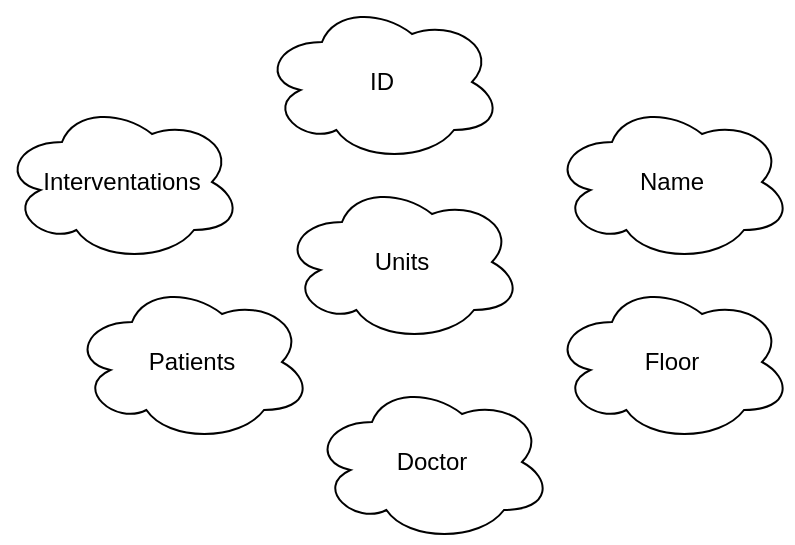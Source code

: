 <mxfile>
    <diagram id="rUnBcGdYviLbZ6ZqeBeY" name="Page-1">
        <mxGraphModel dx="808" dy="568" grid="1" gridSize="10" guides="1" tooltips="1" connect="1" arrows="1" fold="1" page="1" pageScale="1" pageWidth="850" pageHeight="1100" math="0" shadow="0">
            <root>
                <mxCell id="0"/>
                <mxCell id="1" parent="0"/>
                <mxCell id="2" value="Units" style="ellipse;shape=cloud;whiteSpace=wrap;html=1;" vertex="1" parent="1">
                    <mxGeometry x="350" y="210" width="120" height="80" as="geometry"/>
                </mxCell>
                <mxCell id="3" value="ID" style="ellipse;shape=cloud;whiteSpace=wrap;html=1;" vertex="1" parent="1">
                    <mxGeometry x="340" y="120" width="120" height="80" as="geometry"/>
                </mxCell>
                <mxCell id="4" value="Name" style="ellipse;shape=cloud;whiteSpace=wrap;html=1;" vertex="1" parent="1">
                    <mxGeometry x="485" y="170" width="120" height="80" as="geometry"/>
                </mxCell>
                <mxCell id="5" value="Floor" style="ellipse;shape=cloud;whiteSpace=wrap;html=1;" vertex="1" parent="1">
                    <mxGeometry x="485" y="260" width="120" height="80" as="geometry"/>
                </mxCell>
                <mxCell id="6" value="Doctor" style="ellipse;shape=cloud;whiteSpace=wrap;html=1;" vertex="1" parent="1">
                    <mxGeometry x="365" y="310" width="120" height="80" as="geometry"/>
                </mxCell>
                <mxCell id="7" value="Patients" style="ellipse;shape=cloud;whiteSpace=wrap;html=1;" vertex="1" parent="1">
                    <mxGeometry x="245" y="260" width="120" height="80" as="geometry"/>
                </mxCell>
                <mxCell id="8" value="Interventations" style="ellipse;shape=cloud;whiteSpace=wrap;html=1;" vertex="1" parent="1">
                    <mxGeometry x="210" y="170" width="120" height="80" as="geometry"/>
                </mxCell>
            </root>
        </mxGraphModel>
    </diagram>
    <diagram id="jZa3lGoeR_PxOjrDQ6WW" name="Page-2">
        <mxGraphModel dx="1658" dy="568" grid="1" gridSize="10" guides="1" tooltips="1" connect="1" arrows="1" fold="1" page="1" pageScale="1" pageWidth="850" pageHeight="1100" math="0" shadow="0">
            <root>
                <mxCell id="0"/>
                <mxCell id="1" parent="0"/>
                <mxCell id="gA0CrIoxSmekVNQkJnSw-7" style="edgeStyle=none;html=1;exitX=0.5;exitY=1;exitDx=0;exitDy=0;entryX=0.5;entryY=0;entryDx=0;entryDy=0;" edge="1" parent="1" source="gA0CrIoxSmekVNQkJnSw-1" target="gA0CrIoxSmekVNQkJnSw-6">
                    <mxGeometry relative="1" as="geometry"/>
                </mxCell>
                <mxCell id="gA0CrIoxSmekVNQkJnSw-9" style="edgeStyle=none;html=1;exitX=0.5;exitY=0;exitDx=0;exitDy=0;entryX=0.5;entryY=1;entryDx=0;entryDy=0;" edge="1" parent="1" source="gA0CrIoxSmekVNQkJnSw-1" target="gA0CrIoxSmekVNQkJnSw-3">
                    <mxGeometry relative="1" as="geometry"/>
                </mxCell>
                <mxCell id="gA0CrIoxSmekVNQkJnSw-10" style="edgeStyle=none;html=1;exitX=1;exitY=0.5;exitDx=0;exitDy=0;entryX=0.017;entryY=0.69;entryDx=0;entryDy=0;entryPerimeter=0;" edge="1" parent="1" source="gA0CrIoxSmekVNQkJnSw-1" target="gA0CrIoxSmekVNQkJnSw-4">
                    <mxGeometry relative="1" as="geometry"/>
                </mxCell>
                <mxCell id="gA0CrIoxSmekVNQkJnSw-11" style="edgeStyle=none;html=1;exitX=1;exitY=1;exitDx=0;exitDy=0;" edge="1" parent="1" source="gA0CrIoxSmekVNQkJnSw-1" target="gA0CrIoxSmekVNQkJnSw-5">
                    <mxGeometry relative="1" as="geometry"/>
                </mxCell>
                <mxCell id="gA0CrIoxSmekVNQkJnSw-29" style="edgeStyle=none;html=1;exitX=0;exitY=0.5;exitDx=0;exitDy=0;entryX=1;entryY=0.5;entryDx=0;entryDy=0;" edge="1" parent="1" source="gA0CrIoxSmekVNQkJnSw-1" target="gA0CrIoxSmekVNQkJnSw-28">
                    <mxGeometry relative="1" as="geometry"/>
                </mxCell>
                <mxCell id="gA0CrIoxSmekVNQkJnSw-1" value="Unit" style="rounded=0;whiteSpace=wrap;html=1;" vertex="1" parent="1">
                    <mxGeometry x="530" y="110" width="120" height="60" as="geometry"/>
                </mxCell>
                <mxCell id="gA0CrIoxSmekVNQkJnSw-2" value="Doctor in charge" style="rounded=0;whiteSpace=wrap;html=1;" vertex="1" parent="1">
                    <mxGeometry x="540" y="360" width="120" height="60" as="geometry"/>
                </mxCell>
                <mxCell id="gA0CrIoxSmekVNQkJnSw-3" value="ID" style="ellipse;whiteSpace=wrap;html=1;" vertex="1" parent="1">
                    <mxGeometry x="540" y="10" width="120" height="80" as="geometry"/>
                </mxCell>
                <mxCell id="gA0CrIoxSmekVNQkJnSw-4" value="Name" style="ellipse;whiteSpace=wrap;html=1;" vertex="1" parent="1">
                    <mxGeometry x="680" y="80" width="120" height="80" as="geometry"/>
                </mxCell>
                <mxCell id="gA0CrIoxSmekVNQkJnSw-5" value="Floor" style="ellipse;whiteSpace=wrap;html=1;" vertex="1" parent="1">
                    <mxGeometry x="670" y="180" width="120" height="80" as="geometry"/>
                </mxCell>
                <mxCell id="gA0CrIoxSmekVNQkJnSw-8" style="edgeStyle=none;html=1;exitX=0.5;exitY=1;exitDx=0;exitDy=0;entryX=0.5;entryY=0;entryDx=0;entryDy=0;" edge="1" parent="1" source="gA0CrIoxSmekVNQkJnSw-6" target="gA0CrIoxSmekVNQkJnSw-2">
                    <mxGeometry relative="1" as="geometry"/>
                </mxCell>
                <mxCell id="gA0CrIoxSmekVNQkJnSw-6" value="has" style="rhombus;whiteSpace=wrap;html=1;" vertex="1" parent="1">
                    <mxGeometry x="560" y="220" width="80" height="80" as="geometry"/>
                </mxCell>
                <mxCell id="gA0CrIoxSmekVNQkJnSw-18" style="edgeStyle=none;html=1;exitX=0.5;exitY=0;exitDx=0;exitDy=0;entryX=0.25;entryY=1;entryDx=0;entryDy=0;" edge="1" parent="1" source="gA0CrIoxSmekVNQkJnSw-12" target="gA0CrIoxSmekVNQkJnSw-2">
                    <mxGeometry relative="1" as="geometry"/>
                </mxCell>
                <mxCell id="gA0CrIoxSmekVNQkJnSw-12" value="Name" style="ellipse;whiteSpace=wrap;html=1;" vertex="1" parent="1">
                    <mxGeometry x="450" y="480" width="120" height="80" as="geometry"/>
                </mxCell>
                <mxCell id="gA0CrIoxSmekVNQkJnSw-17" style="edgeStyle=none;html=1;exitX=0.5;exitY=0;exitDx=0;exitDy=0;entryX=0.59;entryY=1;entryDx=0;entryDy=0;entryPerimeter=0;" edge="1" parent="1" source="gA0CrIoxSmekVNQkJnSw-13" target="gA0CrIoxSmekVNQkJnSw-2">
                    <mxGeometry relative="1" as="geometry"/>
                </mxCell>
                <mxCell id="gA0CrIoxSmekVNQkJnSw-13" value="Code/ID" style="ellipse;whiteSpace=wrap;html=1;" vertex="1" parent="1">
                    <mxGeometry x="600" y="480" width="120" height="80" as="geometry"/>
                </mxCell>
                <mxCell id="gA0CrIoxSmekVNQkJnSw-16" style="edgeStyle=none;html=1;exitX=0;exitY=0.5;exitDx=0;exitDy=0;entryX=1;entryY=0.75;entryDx=0;entryDy=0;" edge="1" parent="1" source="gA0CrIoxSmekVNQkJnSw-15" target="gA0CrIoxSmekVNQkJnSw-2">
                    <mxGeometry relative="1" as="geometry"/>
                </mxCell>
                <mxCell id="gA0CrIoxSmekVNQkJnSw-15" value="Specialty" style="ellipse;whiteSpace=wrap;html=1;" vertex="1" parent="1">
                    <mxGeometry x="690" y="380" width="120" height="80" as="geometry"/>
                </mxCell>
                <mxCell id="gA0CrIoxSmekVNQkJnSw-41" style="edgeStyle=none;html=1;exitX=0.5;exitY=1;exitDx=0;exitDy=0;entryX=0.5;entryY=0;entryDx=0;entryDy=0;" edge="1" parent="1" source="gA0CrIoxSmekVNQkJnSw-19" target="gA0CrIoxSmekVNQkJnSw-40">
                    <mxGeometry relative="1" as="geometry"/>
                </mxCell>
                <mxCell id="gA0CrIoxSmekVNQkJnSw-19" value="Patient" style="rounded=0;whiteSpace=wrap;html=1;" vertex="1" parent="1">
                    <mxGeometry x="130" y="110" width="120" height="60" as="geometry"/>
                </mxCell>
                <mxCell id="gA0CrIoxSmekVNQkJnSw-47" style="edgeStyle=none;html=1;exitX=0.5;exitY=1;exitDx=0;exitDy=0;entryX=0.25;entryY=0;entryDx=0;entryDy=0;" edge="1" parent="1" source="gA0CrIoxSmekVNQkJnSw-20" target="gA0CrIoxSmekVNQkJnSw-19">
                    <mxGeometry relative="1" as="geometry"/>
                </mxCell>
                <mxCell id="gA0CrIoxSmekVNQkJnSw-20" value="ID" style="ellipse;whiteSpace=wrap;html=1;" vertex="1" parent="1">
                    <mxGeometry x="80" width="120" height="80" as="geometry"/>
                </mxCell>
                <mxCell id="gA0CrIoxSmekVNQkJnSw-25" style="edgeStyle=none;html=1;exitX=1;exitY=0.5;exitDx=0;exitDy=0;entryX=0;entryY=0.5;entryDx=0;entryDy=0;" edge="1" parent="1" source="gA0CrIoxSmekVNQkJnSw-21" target="gA0CrIoxSmekVNQkJnSw-19">
                    <mxGeometry relative="1" as="geometry"/>
                </mxCell>
                <mxCell id="gA0CrIoxSmekVNQkJnSw-21" value="Social Number" style="ellipse;whiteSpace=wrap;html=1;" vertex="1" parent="1">
                    <mxGeometry x="-50" y="30" width="120" height="80" as="geometry"/>
                </mxCell>
                <mxCell id="gA0CrIoxSmekVNQkJnSw-26" style="edgeStyle=none;html=1;exitX=1;exitY=0;exitDx=0;exitDy=0;entryX=0;entryY=1;entryDx=0;entryDy=0;" edge="1" parent="1" source="gA0CrIoxSmekVNQkJnSw-22" target="gA0CrIoxSmekVNQkJnSw-19">
                    <mxGeometry relative="1" as="geometry"/>
                </mxCell>
                <mxCell id="gA0CrIoxSmekVNQkJnSw-22" value="Age" style="ellipse;whiteSpace=wrap;html=1;" vertex="1" parent="1">
                    <mxGeometry x="-50" y="120" width="120" height="80" as="geometry"/>
                </mxCell>
                <mxCell id="gA0CrIoxSmekVNQkJnSw-27" style="edgeStyle=none;html=1;exitX=0.5;exitY=0;exitDx=0;exitDy=0;entryX=0.323;entryY=1.02;entryDx=0;entryDy=0;entryPerimeter=0;" edge="1" parent="1" source="gA0CrIoxSmekVNQkJnSw-23" target="gA0CrIoxSmekVNQkJnSw-19">
                    <mxGeometry relative="1" as="geometry"/>
                </mxCell>
                <mxCell id="gA0CrIoxSmekVNQkJnSw-23" value="Date of Admission" style="ellipse;whiteSpace=wrap;html=1;" vertex="1" parent="1">
                    <mxGeometry x="10" y="220" width="120" height="80" as="geometry"/>
                </mxCell>
                <mxCell id="gA0CrIoxSmekVNQkJnSw-30" style="edgeStyle=none;html=1;exitX=0;exitY=0.5;exitDx=0;exitDy=0;entryX=1;entryY=0.5;entryDx=0;entryDy=0;" edge="1" parent="1" source="gA0CrIoxSmekVNQkJnSw-28" target="gA0CrIoxSmekVNQkJnSw-19">
                    <mxGeometry relative="1" as="geometry"/>
                </mxCell>
                <mxCell id="gA0CrIoxSmekVNQkJnSw-28" value="has" style="rhombus;whiteSpace=wrap;html=1;" vertex="1" parent="1">
                    <mxGeometry x="340" y="100" width="80" height="80" as="geometry"/>
                </mxCell>
                <mxCell id="gA0CrIoxSmekVNQkJnSw-31" value="Intervention" style="rounded=0;whiteSpace=wrap;html=1;" vertex="1" parent="1">
                    <mxGeometry x="130" y="360" width="120" height="60" as="geometry"/>
                </mxCell>
                <mxCell id="gA0CrIoxSmekVNQkJnSw-45" style="edgeStyle=none;html=1;exitX=0.5;exitY=0;exitDx=0;exitDy=0;" edge="1" parent="1" source="gA0CrIoxSmekVNQkJnSw-33" target="gA0CrIoxSmekVNQkJnSw-31">
                    <mxGeometry relative="1" as="geometry"/>
                </mxCell>
                <mxCell id="gA0CrIoxSmekVNQkJnSw-33" value="The oberserved Symptom" style="ellipse;whiteSpace=wrap;html=1;" vertex="1" parent="1">
                    <mxGeometry x="170" y="460" width="120" height="80" as="geometry"/>
                </mxCell>
                <mxCell id="gA0CrIoxSmekVNQkJnSw-38" style="edgeStyle=none;html=1;exitX=0;exitY=0.5;exitDx=0;exitDy=0;entryX=1;entryY=0.5;entryDx=0;entryDy=0;" edge="1" parent="1" source="gA0CrIoxSmekVNQkJnSw-37" target="gA0CrIoxSmekVNQkJnSw-31">
                    <mxGeometry relative="1" as="geometry"/>
                </mxCell>
                <mxCell id="gA0CrIoxSmekVNQkJnSw-37" value="The prescriped Treatment" style="ellipse;whiteSpace=wrap;html=1;" vertex="1" parent="1">
                    <mxGeometry x="310" y="430" width="120" height="80" as="geometry"/>
                </mxCell>
                <mxCell id="gA0CrIoxSmekVNQkJnSw-42" style="edgeStyle=none;html=1;exitX=0.5;exitY=1;exitDx=0;exitDy=0;" edge="1" parent="1" source="gA0CrIoxSmekVNQkJnSw-40" target="gA0CrIoxSmekVNQkJnSw-31">
                    <mxGeometry relative="1" as="geometry"/>
                </mxCell>
                <mxCell id="gA0CrIoxSmekVNQkJnSw-40" value="gets" style="rhombus;whiteSpace=wrap;html=1;" vertex="1" parent="1">
                    <mxGeometry x="160" y="220" width="80" height="80" as="geometry"/>
                </mxCell>
                <mxCell id="gA0CrIoxSmekVNQkJnSw-46" style="edgeStyle=none;html=1;exitX=1;exitY=0;exitDx=0;exitDy=0;entryX=0;entryY=1;entryDx=0;entryDy=0;" edge="1" parent="1" source="gA0CrIoxSmekVNQkJnSw-43" target="gA0CrIoxSmekVNQkJnSw-31">
                    <mxGeometry relative="1" as="geometry"/>
                </mxCell>
                <mxCell id="gA0CrIoxSmekVNQkJnSw-43" value="Setting Date" style="ellipse;whiteSpace=wrap;html=1;" vertex="1" parent="1">
                    <mxGeometry x="10" y="430" width="120" height="80" as="geometry"/>
                </mxCell>
            </root>
        </mxGraphModel>
    </diagram>
    <diagram id="YikAQ4Gza_aGTgJxLoS2" name="Page-3">
        <mxGraphModel dx="808" dy="568" grid="1" gridSize="10" guides="1" tooltips="1" connect="1" arrows="1" fold="1" page="1" pageScale="1" pageWidth="850" pageHeight="1100" math="0" shadow="0">
            <root>
                <mxCell id="0"/>
                <mxCell id="1" parent="0"/>
                <mxCell id="OPwS03mpfvXW_m2ATTwb-1" value="Healthcenter" style="swimlane;fontStyle=0;childLayout=stackLayout;horizontal=1;startSize=26;horizontalStack=0;resizeParent=1;resizeParentMax=0;resizeLast=0;collapsible=1;marginBottom=0;align=center;fontSize=14;" vertex="1" parent="1">
                    <mxGeometry x="50" y="50" width="160" height="176" as="geometry"/>
                </mxCell>
                <mxCell id="OPwS03mpfvXW_m2ATTwb-2" value="PK id: integer" style="text;strokeColor=none;fillColor=none;spacingLeft=4;spacingRight=4;overflow=hidden;rotatable=0;points=[[0,0.5],[1,0.5]];portConstraint=eastwest;fontSize=12;" vertex="1" parent="OPwS03mpfvXW_m2ATTwb-1">
                    <mxGeometry y="26" width="160" height="30" as="geometry"/>
                </mxCell>
                <mxCell id="OPwS03mpfvXW_m2ATTwb-3" value="FK unit_id: integer" style="text;strokeColor=none;fillColor=none;spacingLeft=4;spacingRight=4;overflow=hidden;rotatable=0;points=[[0,0.5],[1,0.5]];portConstraint=eastwest;fontSize=12;" vertex="1" parent="OPwS03mpfvXW_m2ATTwb-1">
                    <mxGeometry y="56" width="160" height="30" as="geometry"/>
                </mxCell>
                <mxCell id="OPwS03mpfvXW_m2ATTwb-4" value="FK doctor in charge_ id: integer" style="text;strokeColor=none;fillColor=none;spacingLeft=4;spacingRight=4;overflow=hidden;rotatable=0;points=[[0,0.5],[1,0.5]];portConstraint=eastwest;fontSize=12;" vertex="1" parent="OPwS03mpfvXW_m2ATTwb-1">
                    <mxGeometry y="86" width="160" height="30" as="geometry"/>
                </mxCell>
                <mxCell id="OPwS03mpfvXW_m2ATTwb-5" value="FK patient_id: integer" style="text;strokeColor=none;fillColor=none;spacingLeft=4;spacingRight=4;overflow=hidden;rotatable=0;points=[[0,0.5],[1,0.5]];portConstraint=eastwest;fontSize=12;" vertex="1" parent="OPwS03mpfvXW_m2ATTwb-1">
                    <mxGeometry y="116" width="160" height="30" as="geometry"/>
                </mxCell>
                <mxCell id="edXCQtfjZqbdENkP0Swt-1" value="FK intervention_id: integer" style="text;strokeColor=none;fillColor=none;spacingLeft=4;spacingRight=4;overflow=hidden;rotatable=0;points=[[0,0.5],[1,0.5]];portConstraint=eastwest;fontSize=12;" vertex="1" parent="OPwS03mpfvXW_m2ATTwb-1">
                    <mxGeometry y="146" width="160" height="30" as="geometry"/>
                </mxCell>
                <mxCell id="wuXH3RHtCG4EQJP8he-S-1" value="Unit" style="swimlane;fontStyle=0;childLayout=stackLayout;horizontal=1;startSize=26;horizontalStack=0;resizeParent=1;resizeParentMax=0;resizeLast=0;collapsible=1;marginBottom=0;align=center;fontSize=14;" vertex="1" parent="1">
                    <mxGeometry x="440" y="50" width="160" height="146" as="geometry"/>
                </mxCell>
                <mxCell id="wuXH3RHtCG4EQJP8he-S-2" value="PK id: integer" style="text;strokeColor=none;fillColor=none;spacingLeft=4;spacingRight=4;overflow=hidden;rotatable=0;points=[[0,0.5],[1,0.5]];portConstraint=eastwest;fontSize=12;" vertex="1" parent="wuXH3RHtCG4EQJP8he-S-1">
                    <mxGeometry y="26" width="160" height="30" as="geometry"/>
                </mxCell>
                <mxCell id="wuXH3RHtCG4EQJP8he-S-5" value="Name: string" style="text;strokeColor=none;fillColor=none;spacingLeft=4;spacingRight=4;overflow=hidden;rotatable=0;points=[[0,0.5],[1,0.5]];portConstraint=eastwest;fontSize=12;" vertex="1" parent="wuXH3RHtCG4EQJP8he-S-1">
                    <mxGeometry y="56" width="160" height="30" as="geometry"/>
                </mxCell>
                <mxCell id="x7saFsHr0InlZeU2Yhzo-1" value="Floor: integer" style="text;strokeColor=none;fillColor=none;spacingLeft=4;spacingRight=4;overflow=hidden;rotatable=0;points=[[0,0.5],[1,0.5]];portConstraint=eastwest;fontSize=12;" vertex="1" parent="wuXH3RHtCG4EQJP8he-S-1">
                    <mxGeometry y="86" width="160" height="30" as="geometry"/>
                </mxCell>
                <mxCell id="JKajGDOwqY12qfeXHEtf-1" value="Name: string" style="text;strokeColor=none;fillColor=none;spacingLeft=4;spacingRight=4;overflow=hidden;rotatable=0;points=[[0,0.5],[1,0.5]];portConstraint=eastwest;fontSize=12;" vertex="1" parent="wuXH3RHtCG4EQJP8he-S-1">
                    <mxGeometry y="116" width="160" height="30" as="geometry"/>
                </mxCell>
                <mxCell id="Zn9QV4uyesa9Uo_A2s1X-1" value="Doctor in Charge" style="swimlane;fontStyle=0;childLayout=stackLayout;horizontal=1;startSize=26;horizontalStack=0;resizeParent=1;resizeParentMax=0;resizeLast=0;collapsible=1;marginBottom=0;align=center;fontSize=14;" vertex="1" parent="1">
                    <mxGeometry x="60" y="290" width="160" height="116" as="geometry"/>
                </mxCell>
                <mxCell id="Zn9QV4uyesa9Uo_A2s1X-2" value="PK id: integer" style="text;strokeColor=none;fillColor=none;spacingLeft=4;spacingRight=4;overflow=hidden;rotatable=0;points=[[0,0.5],[1,0.5]];portConstraint=eastwest;fontSize=12;" vertex="1" parent="Zn9QV4uyesa9Uo_A2s1X-1">
                    <mxGeometry y="26" width="160" height="30" as="geometry"/>
                </mxCell>
                <mxCell id="Zn9QV4uyesa9Uo_A2s1X-3" value="Name: string" style="text;strokeColor=none;fillColor=none;spacingLeft=4;spacingRight=4;overflow=hidden;rotatable=0;points=[[0,0.5],[1,0.5]];portConstraint=eastwest;fontSize=12;" vertex="1" parent="Zn9QV4uyesa9Uo_A2s1X-1">
                    <mxGeometry y="56" width="160" height="30" as="geometry"/>
                </mxCell>
                <mxCell id="Zn9QV4uyesa9Uo_A2s1X-4" value="Specialty: string" style="text;strokeColor=none;fillColor=none;spacingLeft=4;spacingRight=4;overflow=hidden;rotatable=0;points=[[0,0.5],[1,0.5]];portConstraint=eastwest;fontSize=12;" vertex="1" parent="Zn9QV4uyesa9Uo_A2s1X-1">
                    <mxGeometry y="86" width="160" height="30" as="geometry"/>
                </mxCell>
                <mxCell id="nTDUf7cxbXoIrXVMUI1j-1" value="Patient" style="swimlane;fontStyle=0;childLayout=stackLayout;horizontal=1;startSize=26;horizontalStack=0;resizeParent=1;resizeParentMax=0;resizeLast=0;collapsible=1;marginBottom=0;align=center;fontSize=14;" vertex="1" parent="1">
                    <mxGeometry x="460" y="280" width="160" height="176" as="geometry"/>
                </mxCell>
                <mxCell id="nTDUf7cxbXoIrXVMUI1j-2" value="PK id: integer" style="text;strokeColor=none;fillColor=none;spacingLeft=4;spacingRight=4;overflow=hidden;rotatable=0;points=[[0,0.5],[1,0.5]];portConstraint=eastwest;fontSize=12;" vertex="1" parent="nTDUf7cxbXoIrXVMUI1j-1">
                    <mxGeometry y="26" width="160" height="30" as="geometry"/>
                </mxCell>
                <mxCell id="nTDUf7cxbXoIrXVMUI1j-3" value="Name: string" style="text;strokeColor=none;fillColor=none;spacingLeft=4;spacingRight=4;overflow=hidden;rotatable=0;points=[[0,0.5],[1,0.5]];portConstraint=eastwest;fontSize=12;" vertex="1" parent="nTDUf7cxbXoIrXVMUI1j-1">
                    <mxGeometry y="56" width="160" height="30" as="geometry"/>
                </mxCell>
                <mxCell id="nTDUf7cxbXoIrXVMUI1j-4" value="Age: integer" style="text;strokeColor=none;fillColor=none;spacingLeft=4;spacingRight=4;overflow=hidden;rotatable=0;points=[[0,0.5],[1,0.5]];portConstraint=eastwest;fontSize=12;" vertex="1" parent="nTDUf7cxbXoIrXVMUI1j-1">
                    <mxGeometry y="86" width="160" height="30" as="geometry"/>
                </mxCell>
                <mxCell id="prFP1D3SQ5ap6zWHz6CQ-3" value="Social Number: integer" style="text;strokeColor=none;fillColor=none;spacingLeft=4;spacingRight=4;overflow=hidden;rotatable=0;points=[[0,0.5],[1,0.5]];portConstraint=eastwest;fontSize=12;" vertex="1" parent="nTDUf7cxbXoIrXVMUI1j-1">
                    <mxGeometry y="116" width="160" height="30" as="geometry"/>
                </mxCell>
                <mxCell id="prFP1D3SQ5ap6zWHz6CQ-4" value="Date of Admission: date" style="text;strokeColor=none;fillColor=none;spacingLeft=4;spacingRight=4;overflow=hidden;rotatable=0;points=[[0,0.5],[1,0.5]];portConstraint=eastwest;fontSize=12;" vertex="1" parent="nTDUf7cxbXoIrXVMUI1j-1">
                    <mxGeometry y="146" width="160" height="30" as="geometry"/>
                </mxCell>
                <mxCell id="tH6adlmGsXm_Hz5v_1On-1" value="Interventation" style="swimlane;fontStyle=0;childLayout=stackLayout;horizontal=1;startSize=26;horizontalStack=0;resizeParent=1;resizeParentMax=0;resizeLast=0;collapsible=1;marginBottom=0;align=center;fontSize=14;" vertex="1" parent="1">
                    <mxGeometry x="230" y="500" width="160" height="146" as="geometry"/>
                </mxCell>
                <mxCell id="tH6adlmGsXm_Hz5v_1On-2" value="PK id: integer" style="text;strokeColor=none;fillColor=none;spacingLeft=4;spacingRight=4;overflow=hidden;rotatable=0;points=[[0,0.5],[1,0.5]];portConstraint=eastwest;fontSize=12;" vertex="1" parent="tH6adlmGsXm_Hz5v_1On-1">
                    <mxGeometry y="26" width="160" height="30" as="geometry"/>
                </mxCell>
                <mxCell id="tH6adlmGsXm_Hz5v_1On-3" value="Setting Date: date" style="text;strokeColor=none;fillColor=none;spacingLeft=4;spacingRight=4;overflow=hidden;rotatable=0;points=[[0,0.5],[1,0.5]];portConstraint=eastwest;fontSize=12;" vertex="1" parent="tH6adlmGsXm_Hz5v_1On-1">
                    <mxGeometry y="56" width="160" height="30" as="geometry"/>
                </mxCell>
                <mxCell id="tH6adlmGsXm_Hz5v_1On-4" value="Observed Symptom: string" style="text;strokeColor=none;fillColor=none;spacingLeft=4;spacingRight=4;overflow=hidden;rotatable=0;points=[[0,0.5],[1,0.5]];portConstraint=eastwest;fontSize=12;" vertex="1" parent="tH6adlmGsXm_Hz5v_1On-1">
                    <mxGeometry y="86" width="160" height="30" as="geometry"/>
                </mxCell>
                <mxCell id="tH6adlmGsXm_Hz5v_1On-5" value="Treatment: string" style="text;strokeColor=none;fillColor=none;spacingLeft=4;spacingRight=4;overflow=hidden;rotatable=0;points=[[0,0.5],[1,0.5]];portConstraint=eastwest;fontSize=12;" vertex="1" parent="tH6adlmGsXm_Hz5v_1On-1">
                    <mxGeometry y="116" width="160" height="30" as="geometry"/>
                </mxCell>
                <mxCell id="ExK58xJMU_OA5eAmfItr-1" style="edgeStyle=orthogonalEdgeStyle;html=1;exitX=1;exitY=0.5;exitDx=0;exitDy=0;entryX=0;entryY=0.5;entryDx=0;entryDy=0;endArrow=ERone;endFill=0;startArrow=ERmany;startFill=0;" edge="1" parent="1" source="OPwS03mpfvXW_m2ATTwb-3" target="wuXH3RHtCG4EQJP8he-S-2">
                    <mxGeometry relative="1" as="geometry"/>
                </mxCell>
                <mxCell id="ExK58xJMU_OA5eAmfItr-3" style="edgeStyle=orthogonalEdgeStyle;html=1;exitX=0;exitY=0.5;exitDx=0;exitDy=0;entryX=0;entryY=0.5;entryDx=0;entryDy=0;startArrow=ERmany;startFill=0;endArrow=ERone;endFill=0;" edge="1" parent="1" source="OPwS03mpfvXW_m2ATTwb-4" target="Zn9QV4uyesa9Uo_A2s1X-2">
                    <mxGeometry relative="1" as="geometry"/>
                </mxCell>
                <mxCell id="ExK58xJMU_OA5eAmfItr-4" style="edgeStyle=orthogonalEdgeStyle;html=1;exitX=1;exitY=0.5;exitDx=0;exitDy=0;entryX=0;entryY=0.5;entryDx=0;entryDy=0;startArrow=ERmany;startFill=0;endArrow=ERone;endFill=0;" edge="1" parent="1" source="OPwS03mpfvXW_m2ATTwb-5" target="nTDUf7cxbXoIrXVMUI1j-2">
                    <mxGeometry relative="1" as="geometry"/>
                </mxCell>
                <mxCell id="ExK58xJMU_OA5eAmfItr-6" style="edgeStyle=orthogonalEdgeStyle;html=1;exitX=1;exitY=0.5;exitDx=0;exitDy=0;entryX=1;entryY=0.5;entryDx=0;entryDy=0;startArrow=ERmany;startFill=0;endArrow=ERone;endFill=0;" edge="1" parent="1" source="edXCQtfjZqbdENkP0Swt-1" target="tH6adlmGsXm_Hz5v_1On-2">
                    <mxGeometry relative="1" as="geometry"/>
                </mxCell>
            </root>
        </mxGraphModel>
    </diagram>
</mxfile>